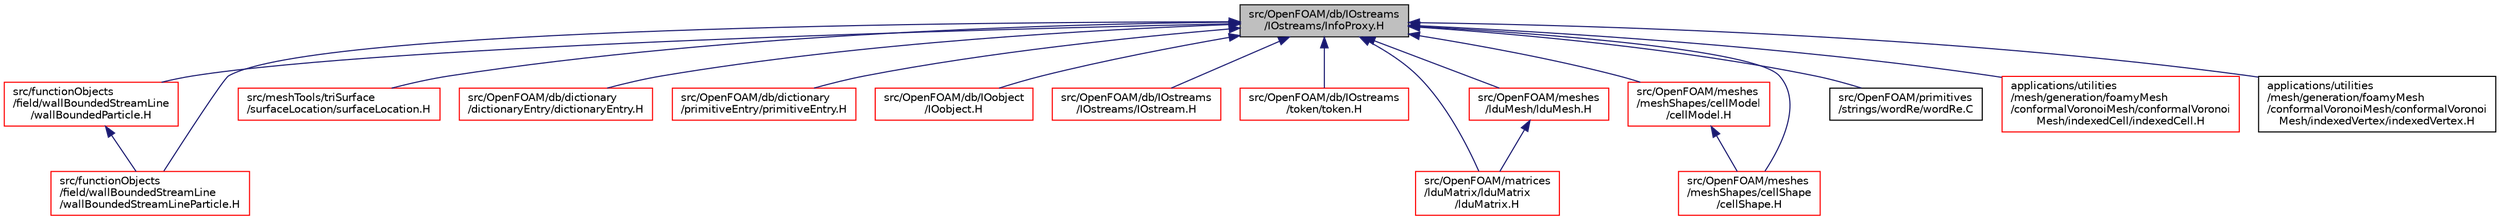 digraph "src/OpenFOAM/db/IOstreams/IOstreams/InfoProxy.H"
{
  bgcolor="transparent";
  edge [fontname="Helvetica",fontsize="10",labelfontname="Helvetica",labelfontsize="10"];
  node [fontname="Helvetica",fontsize="10",shape=record];
  Node1 [label="src/OpenFOAM/db/IOstreams\l/IOstreams/InfoProxy.H",height=0.2,width=0.4,color="black", fillcolor="grey75", style="filled", fontcolor="black"];
  Node1 -> Node2 [dir="back",color="midnightblue",fontsize="10",style="solid",fontname="Helvetica"];
  Node2 [label="src/functionObjects\l/field/wallBoundedStreamLine\l/wallBoundedParticle.H",height=0.2,width=0.4,color="red",URL="$a04835.html"];
  Node2 -> Node5 [dir="back",color="midnightblue",fontsize="10",style="solid",fontname="Helvetica"];
  Node5 [label="src/functionObjects\l/field/wallBoundedStreamLine\l/wallBoundedStreamLineParticle.H",height=0.2,width=0.4,color="red",URL="$a04850.html"];
  Node1 -> Node5 [dir="back",color="midnightblue",fontsize="10",style="solid",fontname="Helvetica"];
  Node1 -> Node10 [dir="back",color="midnightblue",fontsize="10",style="solid",fontname="Helvetica"];
  Node10 [label="src/meshTools/triSurface\l/surfaceLocation/surfaceLocation.H",height=0.2,width=0.4,color="red",URL="$a08918.html"];
  Node1 -> Node19 [dir="back",color="midnightblue",fontsize="10",style="solid",fontname="Helvetica"];
  Node19 [label="src/OpenFOAM/db/dictionary\l/dictionaryEntry/dictionaryEntry.H",height=0.2,width=0.4,color="red",URL="$a09512.html"];
  Node1 -> Node34 [dir="back",color="midnightblue",fontsize="10",style="solid",fontname="Helvetica"];
  Node34 [label="src/OpenFOAM/db/dictionary\l/primitiveEntry/primitiveEntry.H",height=0.2,width=0.4,color="red",URL="$a09590.html"];
  Node1 -> Node39 [dir="back",color="midnightblue",fontsize="10",style="solid",fontname="Helvetica"];
  Node39 [label="src/OpenFOAM/db/IOobject\l/IOobject.H",height=0.2,width=0.4,color="red",URL="$a09713.html"];
  Node1 -> Node3815 [dir="back",color="midnightblue",fontsize="10",style="solid",fontname="Helvetica"];
  Node3815 [label="src/OpenFOAM/db/IOstreams\l/IOstreams/IOstream.H",height=0.2,width=0.4,color="red",URL="$a09812.html"];
  Node1 -> Node4626 [dir="back",color="midnightblue",fontsize="10",style="solid",fontname="Helvetica"];
  Node4626 [label="src/OpenFOAM/db/IOstreams\l/token/token.H",height=0.2,width=0.4,color="red",URL="$a09947.html"];
  Node1 -> Node5077 [dir="back",color="midnightblue",fontsize="10",style="solid",fontname="Helvetica"];
  Node5077 [label="src/OpenFOAM/matrices\l/lduMatrix/lduMatrix\l/lduMatrix.H",height=0.2,width=0.4,color="red",URL="$a11309.html"];
  Node1 -> Node5250 [dir="back",color="midnightblue",fontsize="10",style="solid",fontname="Helvetica"];
  Node5250 [label="src/OpenFOAM/meshes\l/lduMesh/lduMesh.H",height=0.2,width=0.4,color="red",URL="$a11912.html"];
  Node5250 -> Node5077 [dir="back",color="midnightblue",fontsize="10",style="solid",fontname="Helvetica"];
  Node1 -> Node4024 [dir="back",color="midnightblue",fontsize="10",style="solid",fontname="Helvetica"];
  Node4024 [label="src/OpenFOAM/meshes\l/meshShapes/cellModel\l/cellModel.H",height=0.2,width=0.4,color="red",URL="$a12014.html"];
  Node4024 -> Node4051 [dir="back",color="midnightblue",fontsize="10",style="solid",fontname="Helvetica"];
  Node4051 [label="src/OpenFOAM/meshes\l/meshShapes/cellShape\l/cellShape.H",height=0.2,width=0.4,color="red",URL="$a12035.html"];
  Node1 -> Node4051 [dir="back",color="midnightblue",fontsize="10",style="solid",fontname="Helvetica"];
  Node1 -> Node4491 [dir="back",color="midnightblue",fontsize="10",style="solid",fontname="Helvetica"];
  Node4491 [label="src/OpenFOAM/primitives\l/strings/wordRe/wordRe.C",height=0.2,width=0.4,color="black",URL="$a13529.html"];
  Node1 -> Node4210 [dir="back",color="midnightblue",fontsize="10",style="solid",fontname="Helvetica"];
  Node4210 [label="applications/utilities\l/mesh/generation/foamyMesh\l/conformalVoronoiMesh/conformalVoronoi\lMesh/indexedCell/indexedCell.H",height=0.2,width=0.4,color="red",URL="$a18665.html"];
  Node1 -> Node5374 [dir="back",color="midnightblue",fontsize="10",style="solid",fontname="Helvetica"];
  Node5374 [label="applications/utilities\l/mesh/generation/foamyMesh\l/conformalVoronoiMesh/conformalVoronoi\lMesh/indexedVertex/indexedVertex.H",height=0.2,width=0.4,color="black",URL="$a41153.html"];
}
